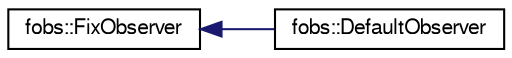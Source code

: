 digraph "Graphical Class Hierarchy"
{
  edge [fontname="FreeSans",fontsize="10",labelfontname="FreeSans",labelfontsize="10"];
  node [fontname="FreeSans",fontsize="10",shape=record];
  rankdir="LR";
  Node1 [label="fobs::FixObserver",height=0.2,width=0.4,color="black", fillcolor="white", style="filled",URL="$classfobs_1_1FixObserver.html"];
  Node1 -> Node2 [dir="back",color="midnightblue",fontsize="10",style="solid",fontname="FreeSans"];
  Node2 [label="fobs::DefaultObserver",height=0.2,width=0.4,color="black", fillcolor="white", style="filled",URL="$classfobs_1_1DefaultObserver.html"];
}
